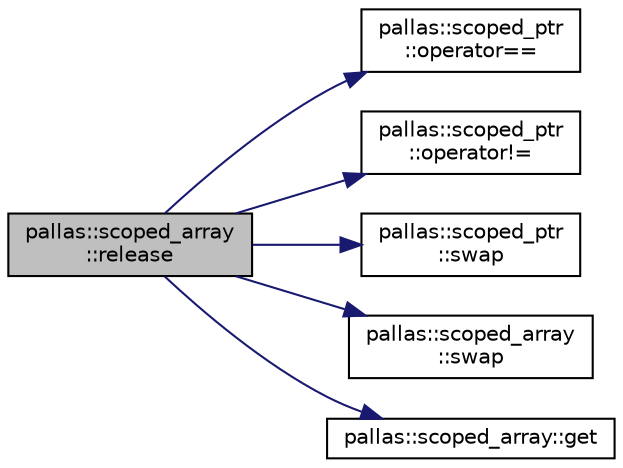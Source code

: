 digraph "pallas::scoped_array::release"
{
  edge [fontname="Helvetica",fontsize="10",labelfontname="Helvetica",labelfontsize="10"];
  node [fontname="Helvetica",fontsize="10",shape=record];
  rankdir="LR";
  Node1 [label="pallas::scoped_array\l::release",height=0.2,width=0.4,color="black", fillcolor="grey75", style="filled", fontcolor="black"];
  Node1 -> Node2 [color="midnightblue",fontsize="10",style="solid",fontname="Helvetica"];
  Node2 [label="pallas::scoped_ptr\l::operator==",height=0.2,width=0.4,color="black", fillcolor="white", style="filled",URL="$classpallas_1_1scoped__ptr.html#a5f210e6f028d14e32d0cf8026d708939"];
  Node1 -> Node3 [color="midnightblue",fontsize="10",style="solid",fontname="Helvetica"];
  Node3 [label="pallas::scoped_ptr\l::operator!=",height=0.2,width=0.4,color="black", fillcolor="white", style="filled",URL="$classpallas_1_1scoped__ptr.html#a20cbcfe913f0c63dcd5e38ea2fd80809"];
  Node1 -> Node4 [color="midnightblue",fontsize="10",style="solid",fontname="Helvetica"];
  Node4 [label="pallas::scoped_ptr\l::swap",height=0.2,width=0.4,color="black", fillcolor="white", style="filled",URL="$classpallas_1_1scoped__ptr.html#aef9e4e1776b8193db6539eefe204f079"];
  Node1 -> Node5 [color="midnightblue",fontsize="10",style="solid",fontname="Helvetica"];
  Node5 [label="pallas::scoped_array\l::swap",height=0.2,width=0.4,color="black", fillcolor="white", style="filled",URL="$classpallas_1_1scoped__array.html#a37d6e07fc2e5b8f6a4b987426618f319"];
  Node1 -> Node6 [color="midnightblue",fontsize="10",style="solid",fontname="Helvetica"];
  Node6 [label="pallas::scoped_array::get",height=0.2,width=0.4,color="black", fillcolor="white", style="filled",URL="$classpallas_1_1scoped__array.html#a47d19a9b52fca1647730163aae61f2f4",tooltip="Get a pointer to the zeroth element of the current object. "];
}
